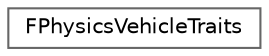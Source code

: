 digraph "Graphical Class Hierarchy"
{
 // INTERACTIVE_SVG=YES
 // LATEX_PDF_SIZE
  bgcolor="transparent";
  edge [fontname=Helvetica,fontsize=10,labelfontname=Helvetica,labelfontsize=10];
  node [fontname=Helvetica,fontsize=10,shape=box,height=0.2,width=0.4];
  rankdir="LR";
  Node0 [id="Node000000",label="FPhysicsVehicleTraits",height=0.2,width=0.4,color="grey40", fillcolor="white", style="filled",URL="$d9/d3a/structFPhysicsVehicleTraits.html",tooltip=" "];
}
